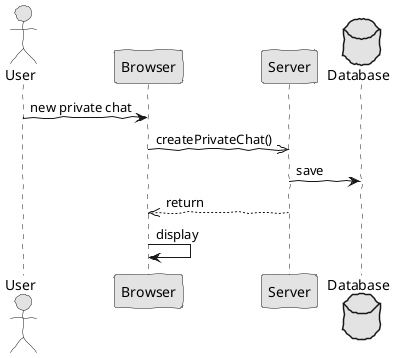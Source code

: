 @startuml  analysis2.png
skinparam handwritten true
skinparam monochrome true
skinparam packageStyle rect
skinparam defaultFontName FG Virgil
skinparam shadowing false

actor User

User -> Browser : new private chat

Browser ->> Server : createPrivateChat()

database Database

Server -> Database : save

Server -->> Browser : return

Browser -> Browser : display

@enduml
